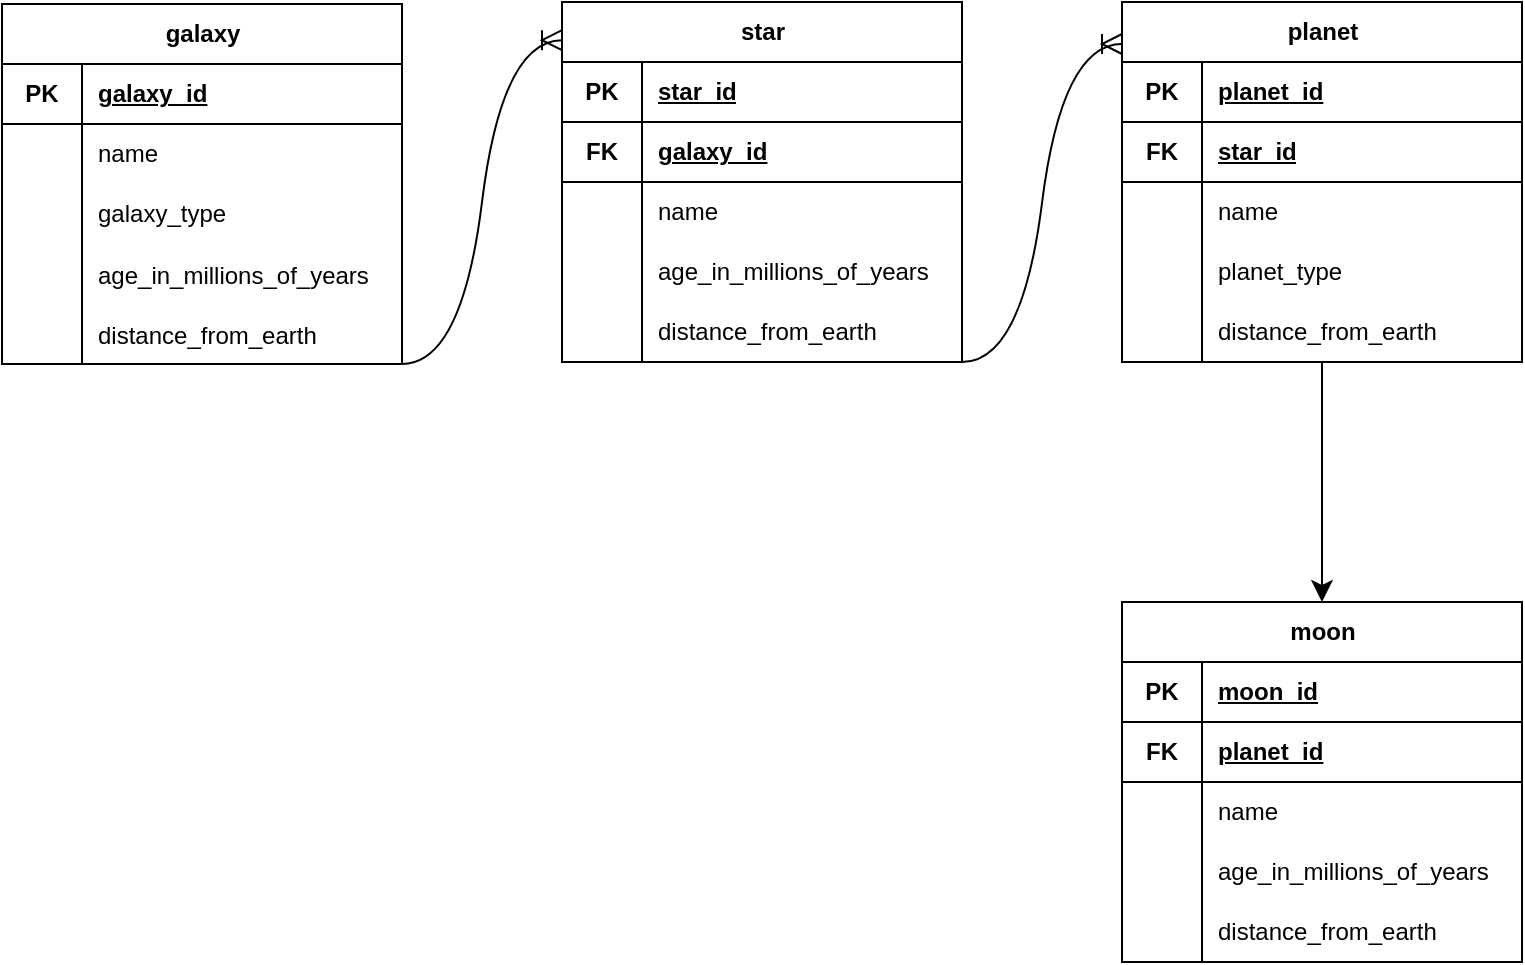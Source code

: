 <mxfile version="24.8.6">
  <diagram name="Halaman-1" id="fdnDyqc00Bn0_UbYxUjm">
    <mxGraphModel dx="1034" dy="509" grid="1" gridSize="10" guides="1" tooltips="1" connect="1" arrows="1" fold="1" page="1" pageScale="1" pageWidth="827" pageHeight="1169" math="0" shadow="0">
      <root>
        <mxCell id="0" />
        <mxCell id="1" parent="0" />
        <mxCell id="m_6dEVG8Q6p26-Sog_1U-82" value="&lt;span style=&quot;text-wrap-mode: wrap;&quot;&gt;galaxy&lt;/span&gt;" style="shape=table;startSize=30;container=1;collapsible=1;childLayout=tableLayout;fixedRows=1;rowLines=0;fontStyle=1;align=center;resizeLast=1;html=1;" vertex="1" parent="1">
          <mxGeometry y="480" width="200" height="180" as="geometry" />
        </mxCell>
        <mxCell id="m_6dEVG8Q6p26-Sog_1U-83" value="" style="shape=tableRow;horizontal=0;startSize=0;swimlaneHead=0;swimlaneBody=0;fillColor=none;collapsible=0;dropTarget=0;points=[[0,0.5],[1,0.5]];portConstraint=eastwest;top=0;left=0;right=0;bottom=1;" vertex="1" parent="m_6dEVG8Q6p26-Sog_1U-82">
          <mxGeometry y="30" width="200" height="30" as="geometry" />
        </mxCell>
        <mxCell id="m_6dEVG8Q6p26-Sog_1U-84" value="PK" style="shape=partialRectangle;connectable=0;fillColor=none;top=0;left=0;bottom=0;right=0;fontStyle=1;overflow=hidden;whiteSpace=wrap;html=1;" vertex="1" parent="m_6dEVG8Q6p26-Sog_1U-83">
          <mxGeometry width="40" height="30" as="geometry">
            <mxRectangle width="40" height="30" as="alternateBounds" />
          </mxGeometry>
        </mxCell>
        <mxCell id="m_6dEVG8Q6p26-Sog_1U-85" value="galaxy_id" style="shape=partialRectangle;connectable=0;fillColor=none;top=0;left=0;bottom=0;right=0;align=left;spacingLeft=6;fontStyle=5;overflow=hidden;whiteSpace=wrap;html=1;" vertex="1" parent="m_6dEVG8Q6p26-Sog_1U-83">
          <mxGeometry x="40" width="160" height="30" as="geometry">
            <mxRectangle width="160" height="30" as="alternateBounds" />
          </mxGeometry>
        </mxCell>
        <mxCell id="m_6dEVG8Q6p26-Sog_1U-86" value="" style="shape=tableRow;horizontal=0;startSize=0;swimlaneHead=0;swimlaneBody=0;fillColor=none;collapsible=0;dropTarget=0;points=[[0,0.5],[1,0.5]];portConstraint=eastwest;top=0;left=0;right=0;bottom=0;" vertex="1" parent="m_6dEVG8Q6p26-Sog_1U-82">
          <mxGeometry y="60" width="200" height="30" as="geometry" />
        </mxCell>
        <mxCell id="m_6dEVG8Q6p26-Sog_1U-87" value="" style="shape=partialRectangle;connectable=0;fillColor=none;top=0;left=0;bottom=0;right=0;editable=1;overflow=hidden;whiteSpace=wrap;html=1;" vertex="1" parent="m_6dEVG8Q6p26-Sog_1U-86">
          <mxGeometry width="40" height="30" as="geometry">
            <mxRectangle width="40" height="30" as="alternateBounds" />
          </mxGeometry>
        </mxCell>
        <mxCell id="m_6dEVG8Q6p26-Sog_1U-88" value="name" style="shape=partialRectangle;connectable=0;fillColor=none;top=0;left=0;bottom=0;right=0;align=left;spacingLeft=6;overflow=hidden;whiteSpace=wrap;html=1;" vertex="1" parent="m_6dEVG8Q6p26-Sog_1U-86">
          <mxGeometry x="40" width="160" height="30" as="geometry">
            <mxRectangle width="160" height="30" as="alternateBounds" />
          </mxGeometry>
        </mxCell>
        <mxCell id="m_6dEVG8Q6p26-Sog_1U-92" value="" style="shape=tableRow;horizontal=0;startSize=0;swimlaneHead=0;swimlaneBody=0;fillColor=none;collapsible=0;dropTarget=0;points=[[0,0.5],[1,0.5]];portConstraint=eastwest;top=0;left=0;right=0;bottom=0;" vertex="1" parent="m_6dEVG8Q6p26-Sog_1U-82">
          <mxGeometry y="90" width="200" height="30" as="geometry" />
        </mxCell>
        <mxCell id="m_6dEVG8Q6p26-Sog_1U-93" value="" style="shape=partialRectangle;connectable=0;fillColor=none;top=0;left=0;bottom=0;right=0;editable=1;overflow=hidden;whiteSpace=wrap;html=1;" vertex="1" parent="m_6dEVG8Q6p26-Sog_1U-92">
          <mxGeometry width="40" height="30" as="geometry">
            <mxRectangle width="40" height="30" as="alternateBounds" />
          </mxGeometry>
        </mxCell>
        <mxCell id="m_6dEVG8Q6p26-Sog_1U-94" value="galaxy_type" style="shape=partialRectangle;connectable=0;fillColor=none;top=0;left=0;bottom=0;right=0;align=left;spacingLeft=6;overflow=hidden;whiteSpace=wrap;html=1;" vertex="1" parent="m_6dEVG8Q6p26-Sog_1U-92">
          <mxGeometry x="40" width="160" height="30" as="geometry">
            <mxRectangle width="160" height="30" as="alternateBounds" />
          </mxGeometry>
        </mxCell>
        <mxCell id="m_6dEVG8Q6p26-Sog_1U-156" value="" style="shape=tableRow;horizontal=0;startSize=0;swimlaneHead=0;swimlaneBody=0;fillColor=none;collapsible=0;dropTarget=0;points=[[0,0.5],[1,0.5]];portConstraint=eastwest;top=0;left=0;right=0;bottom=0;" vertex="1" parent="m_6dEVG8Q6p26-Sog_1U-82">
          <mxGeometry y="120" width="200" height="30" as="geometry" />
        </mxCell>
        <mxCell id="m_6dEVG8Q6p26-Sog_1U-157" value="" style="shape=partialRectangle;connectable=0;fillColor=none;top=0;left=0;bottom=0;right=0;editable=1;overflow=hidden;" vertex="1" parent="m_6dEVG8Q6p26-Sog_1U-156">
          <mxGeometry width="40" height="30" as="geometry">
            <mxRectangle width="40" height="30" as="alternateBounds" />
          </mxGeometry>
        </mxCell>
        <mxCell id="m_6dEVG8Q6p26-Sog_1U-158" value="age_in_millions_of_years" style="shape=partialRectangle;connectable=0;fillColor=none;top=0;left=0;bottom=0;right=0;align=left;spacingLeft=6;overflow=hidden;" vertex="1" parent="m_6dEVG8Q6p26-Sog_1U-156">
          <mxGeometry x="40" width="160" height="30" as="geometry">
            <mxRectangle width="160" height="30" as="alternateBounds" />
          </mxGeometry>
        </mxCell>
        <mxCell id="m_6dEVG8Q6p26-Sog_1U-141" value="" style="shape=tableRow;horizontal=0;startSize=0;swimlaneHead=0;swimlaneBody=0;fillColor=none;collapsible=0;dropTarget=0;points=[[0,0.5],[1,0.5]];portConstraint=eastwest;top=0;left=0;right=0;bottom=0;" vertex="1" parent="m_6dEVG8Q6p26-Sog_1U-82">
          <mxGeometry y="150" width="200" height="30" as="geometry" />
        </mxCell>
        <mxCell id="m_6dEVG8Q6p26-Sog_1U-142" value="" style="shape=partialRectangle;connectable=0;fillColor=none;top=0;left=0;bottom=0;right=0;editable=1;overflow=hidden;" vertex="1" parent="m_6dEVG8Q6p26-Sog_1U-141">
          <mxGeometry width="40" height="30" as="geometry">
            <mxRectangle width="40" height="30" as="alternateBounds" />
          </mxGeometry>
        </mxCell>
        <mxCell id="m_6dEVG8Q6p26-Sog_1U-143" value="distance_from_earth" style="shape=partialRectangle;connectable=0;fillColor=none;top=0;left=0;bottom=0;right=0;align=left;spacingLeft=6;overflow=hidden;" vertex="1" parent="m_6dEVG8Q6p26-Sog_1U-141">
          <mxGeometry x="40" width="160" height="30" as="geometry">
            <mxRectangle width="160" height="30" as="alternateBounds" />
          </mxGeometry>
        </mxCell>
        <mxCell id="m_6dEVG8Q6p26-Sog_1U-121" value="&lt;span style=&quot;text-wrap-mode: wrap;&quot;&gt;star&lt;/span&gt;" style="shape=table;startSize=30;container=1;collapsible=1;childLayout=tableLayout;fixedRows=1;rowLines=0;fontStyle=1;align=center;resizeLast=1;html=1;" vertex="1" parent="1">
          <mxGeometry x="280" y="479" width="200" height="180" as="geometry" />
        </mxCell>
        <mxCell id="m_6dEVG8Q6p26-Sog_1U-122" value="" style="shape=tableRow;horizontal=0;startSize=0;swimlaneHead=0;swimlaneBody=0;fillColor=none;collapsible=0;dropTarget=0;points=[[0,0.5],[1,0.5]];portConstraint=eastwest;top=0;left=0;right=0;bottom=1;" vertex="1" parent="m_6dEVG8Q6p26-Sog_1U-121">
          <mxGeometry y="30" width="200" height="30" as="geometry" />
        </mxCell>
        <mxCell id="m_6dEVG8Q6p26-Sog_1U-123" value="PK" style="shape=partialRectangle;connectable=0;fillColor=none;top=0;left=0;bottom=0;right=0;fontStyle=1;overflow=hidden;whiteSpace=wrap;html=1;" vertex="1" parent="m_6dEVG8Q6p26-Sog_1U-122">
          <mxGeometry width="40" height="30" as="geometry">
            <mxRectangle width="40" height="30" as="alternateBounds" />
          </mxGeometry>
        </mxCell>
        <mxCell id="m_6dEVG8Q6p26-Sog_1U-124" value="star_id" style="shape=partialRectangle;connectable=0;fillColor=none;top=0;left=0;bottom=0;right=0;align=left;spacingLeft=6;fontStyle=5;overflow=hidden;whiteSpace=wrap;html=1;" vertex="1" parent="m_6dEVG8Q6p26-Sog_1U-122">
          <mxGeometry x="40" width="160" height="30" as="geometry">
            <mxRectangle width="160" height="30" as="alternateBounds" />
          </mxGeometry>
        </mxCell>
        <mxCell id="m_6dEVG8Q6p26-Sog_1U-153" value="" style="shape=tableRow;horizontal=0;startSize=0;swimlaneHead=0;swimlaneBody=0;fillColor=none;collapsible=0;dropTarget=0;points=[[0,0.5],[1,0.5]];portConstraint=eastwest;top=0;left=0;right=0;bottom=1;" vertex="1" parent="m_6dEVG8Q6p26-Sog_1U-121">
          <mxGeometry y="60" width="200" height="30" as="geometry" />
        </mxCell>
        <mxCell id="m_6dEVG8Q6p26-Sog_1U-154" value="FK" style="shape=partialRectangle;connectable=0;fillColor=none;top=0;left=0;bottom=0;right=0;fontStyle=1;overflow=hidden;whiteSpace=wrap;html=1;" vertex="1" parent="m_6dEVG8Q6p26-Sog_1U-153">
          <mxGeometry width="40" height="30" as="geometry">
            <mxRectangle width="40" height="30" as="alternateBounds" />
          </mxGeometry>
        </mxCell>
        <mxCell id="m_6dEVG8Q6p26-Sog_1U-155" value="galaxy_id" style="shape=partialRectangle;connectable=0;fillColor=none;top=0;left=0;bottom=0;right=0;align=left;spacingLeft=6;fontStyle=5;overflow=hidden;whiteSpace=wrap;html=1;" vertex="1" parent="m_6dEVG8Q6p26-Sog_1U-153">
          <mxGeometry x="40" width="160" height="30" as="geometry">
            <mxRectangle width="160" height="30" as="alternateBounds" />
          </mxGeometry>
        </mxCell>
        <mxCell id="m_6dEVG8Q6p26-Sog_1U-125" value="" style="shape=tableRow;horizontal=0;startSize=0;swimlaneHead=0;swimlaneBody=0;fillColor=none;collapsible=0;dropTarget=0;points=[[0,0.5],[1,0.5]];portConstraint=eastwest;top=0;left=0;right=0;bottom=0;" vertex="1" parent="m_6dEVG8Q6p26-Sog_1U-121">
          <mxGeometry y="90" width="200" height="30" as="geometry" />
        </mxCell>
        <mxCell id="m_6dEVG8Q6p26-Sog_1U-126" value="" style="shape=partialRectangle;connectable=0;fillColor=none;top=0;left=0;bottom=0;right=0;editable=1;overflow=hidden;whiteSpace=wrap;html=1;" vertex="1" parent="m_6dEVG8Q6p26-Sog_1U-125">
          <mxGeometry width="40" height="30" as="geometry">
            <mxRectangle width="40" height="30" as="alternateBounds" />
          </mxGeometry>
        </mxCell>
        <mxCell id="m_6dEVG8Q6p26-Sog_1U-127" value="name" style="shape=partialRectangle;connectable=0;fillColor=none;top=0;left=0;bottom=0;right=0;align=left;spacingLeft=6;overflow=hidden;whiteSpace=wrap;html=1;" vertex="1" parent="m_6dEVG8Q6p26-Sog_1U-125">
          <mxGeometry x="40" width="160" height="30" as="geometry">
            <mxRectangle width="160" height="30" as="alternateBounds" />
          </mxGeometry>
        </mxCell>
        <mxCell id="m_6dEVG8Q6p26-Sog_1U-128" value="" style="shape=tableRow;horizontal=0;startSize=0;swimlaneHead=0;swimlaneBody=0;fillColor=none;collapsible=0;dropTarget=0;points=[[0,0.5],[1,0.5]];portConstraint=eastwest;top=0;left=0;right=0;bottom=0;" vertex="1" parent="m_6dEVG8Q6p26-Sog_1U-121">
          <mxGeometry y="120" width="200" height="30" as="geometry" />
        </mxCell>
        <mxCell id="m_6dEVG8Q6p26-Sog_1U-129" value="" style="shape=partialRectangle;connectable=0;fillColor=none;top=0;left=0;bottom=0;right=0;editable=1;overflow=hidden;whiteSpace=wrap;html=1;" vertex="1" parent="m_6dEVG8Q6p26-Sog_1U-128">
          <mxGeometry width="40" height="30" as="geometry">
            <mxRectangle width="40" height="30" as="alternateBounds" />
          </mxGeometry>
        </mxCell>
        <mxCell id="m_6dEVG8Q6p26-Sog_1U-130" value="&lt;span style=&quot;text-wrap-mode: nowrap;&quot;&gt;age_in_millions_of_years&lt;/span&gt;" style="shape=partialRectangle;connectable=0;fillColor=none;top=0;left=0;bottom=0;right=0;align=left;spacingLeft=6;overflow=hidden;whiteSpace=wrap;html=1;" vertex="1" parent="m_6dEVG8Q6p26-Sog_1U-128">
          <mxGeometry x="40" width="160" height="30" as="geometry">
            <mxRectangle width="160" height="30" as="alternateBounds" />
          </mxGeometry>
        </mxCell>
        <mxCell id="m_6dEVG8Q6p26-Sog_1U-131" value="" style="shape=tableRow;horizontal=0;startSize=0;swimlaneHead=0;swimlaneBody=0;fillColor=none;collapsible=0;dropTarget=0;points=[[0,0.5],[1,0.5]];portConstraint=eastwest;top=0;left=0;right=0;bottom=0;" vertex="1" parent="m_6dEVG8Q6p26-Sog_1U-121">
          <mxGeometry y="150" width="200" height="30" as="geometry" />
        </mxCell>
        <mxCell id="m_6dEVG8Q6p26-Sog_1U-132" value="" style="shape=partialRectangle;connectable=0;fillColor=none;top=0;left=0;bottom=0;right=0;editable=1;overflow=hidden;whiteSpace=wrap;html=1;" vertex="1" parent="m_6dEVG8Q6p26-Sog_1U-131">
          <mxGeometry width="40" height="30" as="geometry">
            <mxRectangle width="40" height="30" as="alternateBounds" />
          </mxGeometry>
        </mxCell>
        <mxCell id="m_6dEVG8Q6p26-Sog_1U-133" value="&lt;span style=&quot;text-wrap-mode: nowrap;&quot;&gt;distance_from_earth&lt;/span&gt;" style="shape=partialRectangle;connectable=0;fillColor=none;top=0;left=0;bottom=0;right=0;align=left;spacingLeft=6;overflow=hidden;whiteSpace=wrap;html=1;" vertex="1" parent="m_6dEVG8Q6p26-Sog_1U-131">
          <mxGeometry x="40" width="160" height="30" as="geometry">
            <mxRectangle width="160" height="30" as="alternateBounds" />
          </mxGeometry>
        </mxCell>
        <mxCell id="m_6dEVG8Q6p26-Sog_1U-164" value="" style="edgeStyle=entityRelationEdgeStyle;fontSize=12;html=1;endArrow=ERoneToMany;rounded=0;startSize=8;endSize=8;curved=1;entryX=0;entryY=0.106;entryDx=0;entryDy=0;entryPerimeter=0;" edge="1" parent="1" target="m_6dEVG8Q6p26-Sog_1U-121">
          <mxGeometry width="100" height="100" relative="1" as="geometry">
            <mxPoint x="200" y="660" as="sourcePoint" />
            <mxPoint x="250" y="570" as="targetPoint" />
            <Array as="points">
              <mxPoint x="260" y="500" />
              <mxPoint x="260" y="500" />
            </Array>
          </mxGeometry>
        </mxCell>
        <mxCell id="m_6dEVG8Q6p26-Sog_1U-240" value="" style="edgeStyle=none;curved=1;rounded=0;orthogonalLoop=1;jettySize=auto;html=1;fontSize=12;startSize=8;endSize=8;" edge="1" parent="1" source="m_6dEVG8Q6p26-Sog_1U-187" target="m_6dEVG8Q6p26-Sog_1U-224">
          <mxGeometry relative="1" as="geometry" />
        </mxCell>
        <mxCell id="m_6dEVG8Q6p26-Sog_1U-187" value="&lt;span style=&quot;text-wrap-mode: wrap;&quot;&gt;planet&lt;/span&gt;" style="shape=table;startSize=30;container=1;collapsible=1;childLayout=tableLayout;fixedRows=1;rowLines=0;fontStyle=1;align=center;resizeLast=1;html=1;" vertex="1" parent="1">
          <mxGeometry x="560" y="479" width="200" height="180" as="geometry" />
        </mxCell>
        <mxCell id="m_6dEVG8Q6p26-Sog_1U-188" value="" style="shape=tableRow;horizontal=0;startSize=0;swimlaneHead=0;swimlaneBody=0;fillColor=none;collapsible=0;dropTarget=0;points=[[0,0.5],[1,0.5]];portConstraint=eastwest;top=0;left=0;right=0;bottom=1;" vertex="1" parent="m_6dEVG8Q6p26-Sog_1U-187">
          <mxGeometry y="30" width="200" height="30" as="geometry" />
        </mxCell>
        <mxCell id="m_6dEVG8Q6p26-Sog_1U-189" value="PK" style="shape=partialRectangle;connectable=0;fillColor=none;top=0;left=0;bottom=0;right=0;fontStyle=1;overflow=hidden;whiteSpace=wrap;html=1;" vertex="1" parent="m_6dEVG8Q6p26-Sog_1U-188">
          <mxGeometry width="40" height="30" as="geometry">
            <mxRectangle width="40" height="30" as="alternateBounds" />
          </mxGeometry>
        </mxCell>
        <mxCell id="m_6dEVG8Q6p26-Sog_1U-190" value="planet_id" style="shape=partialRectangle;connectable=0;fillColor=none;top=0;left=0;bottom=0;right=0;align=left;spacingLeft=6;fontStyle=5;overflow=hidden;whiteSpace=wrap;html=1;" vertex="1" parent="m_6dEVG8Q6p26-Sog_1U-188">
          <mxGeometry x="40" width="160" height="30" as="geometry">
            <mxRectangle width="160" height="30" as="alternateBounds" />
          </mxGeometry>
        </mxCell>
        <mxCell id="m_6dEVG8Q6p26-Sog_1U-191" value="" style="shape=tableRow;horizontal=0;startSize=0;swimlaneHead=0;swimlaneBody=0;fillColor=none;collapsible=0;dropTarget=0;points=[[0,0.5],[1,0.5]];portConstraint=eastwest;top=0;left=0;right=0;bottom=1;" vertex="1" parent="m_6dEVG8Q6p26-Sog_1U-187">
          <mxGeometry y="60" width="200" height="30" as="geometry" />
        </mxCell>
        <mxCell id="m_6dEVG8Q6p26-Sog_1U-192" value="FK" style="shape=partialRectangle;connectable=0;fillColor=none;top=0;left=0;bottom=0;right=0;fontStyle=1;overflow=hidden;whiteSpace=wrap;html=1;" vertex="1" parent="m_6dEVG8Q6p26-Sog_1U-191">
          <mxGeometry width="40" height="30" as="geometry">
            <mxRectangle width="40" height="30" as="alternateBounds" />
          </mxGeometry>
        </mxCell>
        <mxCell id="m_6dEVG8Q6p26-Sog_1U-193" value="star_id" style="shape=partialRectangle;connectable=0;fillColor=none;top=0;left=0;bottom=0;right=0;align=left;spacingLeft=6;fontStyle=5;overflow=hidden;whiteSpace=wrap;html=1;" vertex="1" parent="m_6dEVG8Q6p26-Sog_1U-191">
          <mxGeometry x="40" width="160" height="30" as="geometry">
            <mxRectangle width="160" height="30" as="alternateBounds" />
          </mxGeometry>
        </mxCell>
        <mxCell id="m_6dEVG8Q6p26-Sog_1U-194" value="" style="shape=tableRow;horizontal=0;startSize=0;swimlaneHead=0;swimlaneBody=0;fillColor=none;collapsible=0;dropTarget=0;points=[[0,0.5],[1,0.5]];portConstraint=eastwest;top=0;left=0;right=0;bottom=0;" vertex="1" parent="m_6dEVG8Q6p26-Sog_1U-187">
          <mxGeometry y="90" width="200" height="30" as="geometry" />
        </mxCell>
        <mxCell id="m_6dEVG8Q6p26-Sog_1U-195" value="" style="shape=partialRectangle;connectable=0;fillColor=none;top=0;left=0;bottom=0;right=0;editable=1;overflow=hidden;whiteSpace=wrap;html=1;" vertex="1" parent="m_6dEVG8Q6p26-Sog_1U-194">
          <mxGeometry width="40" height="30" as="geometry">
            <mxRectangle width="40" height="30" as="alternateBounds" />
          </mxGeometry>
        </mxCell>
        <mxCell id="m_6dEVG8Q6p26-Sog_1U-196" value="name" style="shape=partialRectangle;connectable=0;fillColor=none;top=0;left=0;bottom=0;right=0;align=left;spacingLeft=6;overflow=hidden;whiteSpace=wrap;html=1;" vertex="1" parent="m_6dEVG8Q6p26-Sog_1U-194">
          <mxGeometry x="40" width="160" height="30" as="geometry">
            <mxRectangle width="160" height="30" as="alternateBounds" />
          </mxGeometry>
        </mxCell>
        <mxCell id="m_6dEVG8Q6p26-Sog_1U-197" value="" style="shape=tableRow;horizontal=0;startSize=0;swimlaneHead=0;swimlaneBody=0;fillColor=none;collapsible=0;dropTarget=0;points=[[0,0.5],[1,0.5]];portConstraint=eastwest;top=0;left=0;right=0;bottom=0;" vertex="1" parent="m_6dEVG8Q6p26-Sog_1U-187">
          <mxGeometry y="120" width="200" height="30" as="geometry" />
        </mxCell>
        <mxCell id="m_6dEVG8Q6p26-Sog_1U-198" value="" style="shape=partialRectangle;connectable=0;fillColor=none;top=0;left=0;bottom=0;right=0;editable=1;overflow=hidden;whiteSpace=wrap;html=1;" vertex="1" parent="m_6dEVG8Q6p26-Sog_1U-197">
          <mxGeometry width="40" height="30" as="geometry">
            <mxRectangle width="40" height="30" as="alternateBounds" />
          </mxGeometry>
        </mxCell>
        <mxCell id="m_6dEVG8Q6p26-Sog_1U-199" value="&lt;span style=&quot;text-wrap-mode: nowrap;&quot;&gt;planet_type&lt;/span&gt;" style="shape=partialRectangle;connectable=0;fillColor=none;top=0;left=0;bottom=0;right=0;align=left;spacingLeft=6;overflow=hidden;whiteSpace=wrap;html=1;" vertex="1" parent="m_6dEVG8Q6p26-Sog_1U-197">
          <mxGeometry x="40" width="160" height="30" as="geometry">
            <mxRectangle width="160" height="30" as="alternateBounds" />
          </mxGeometry>
        </mxCell>
        <mxCell id="m_6dEVG8Q6p26-Sog_1U-200" value="" style="shape=tableRow;horizontal=0;startSize=0;swimlaneHead=0;swimlaneBody=0;fillColor=none;collapsible=0;dropTarget=0;points=[[0,0.5],[1,0.5]];portConstraint=eastwest;top=0;left=0;right=0;bottom=0;" vertex="1" parent="m_6dEVG8Q6p26-Sog_1U-187">
          <mxGeometry y="150" width="200" height="30" as="geometry" />
        </mxCell>
        <mxCell id="m_6dEVG8Q6p26-Sog_1U-201" value="" style="shape=partialRectangle;connectable=0;fillColor=none;top=0;left=0;bottom=0;right=0;editable=1;overflow=hidden;whiteSpace=wrap;html=1;" vertex="1" parent="m_6dEVG8Q6p26-Sog_1U-200">
          <mxGeometry width="40" height="30" as="geometry">
            <mxRectangle width="40" height="30" as="alternateBounds" />
          </mxGeometry>
        </mxCell>
        <mxCell id="m_6dEVG8Q6p26-Sog_1U-202" value="&lt;span style=&quot;text-wrap-mode: nowrap;&quot;&gt;distance_from_earth&lt;/span&gt;" style="shape=partialRectangle;connectable=0;fillColor=none;top=0;left=0;bottom=0;right=0;align=left;spacingLeft=6;overflow=hidden;whiteSpace=wrap;html=1;" vertex="1" parent="m_6dEVG8Q6p26-Sog_1U-200">
          <mxGeometry x="40" width="160" height="30" as="geometry">
            <mxRectangle width="160" height="30" as="alternateBounds" />
          </mxGeometry>
        </mxCell>
        <mxCell id="m_6dEVG8Q6p26-Sog_1U-207" value="" style="edgeStyle=entityRelationEdgeStyle;fontSize=12;html=1;endArrow=ERoneToMany;rounded=0;startSize=8;endSize=8;curved=1;entryX=0;entryY=0.106;entryDx=0;entryDy=0;entryPerimeter=0;" edge="1" parent="1">
          <mxGeometry width="100" height="100" relative="1" as="geometry">
            <mxPoint x="480" y="659" as="sourcePoint" />
            <mxPoint x="560" y="500" as="targetPoint" />
            <Array as="points">
              <mxPoint x="540" y="499" />
              <mxPoint x="540" y="499" />
            </Array>
          </mxGeometry>
        </mxCell>
        <mxCell id="m_6dEVG8Q6p26-Sog_1U-224" value="&lt;span style=&quot;text-wrap-mode: wrap;&quot;&gt;moon&lt;/span&gt;" style="shape=table;startSize=30;container=1;collapsible=1;childLayout=tableLayout;fixedRows=1;rowLines=0;fontStyle=1;align=center;resizeLast=1;html=1;" vertex="1" parent="1">
          <mxGeometry x="560" y="779" width="200" height="180" as="geometry" />
        </mxCell>
        <mxCell id="m_6dEVG8Q6p26-Sog_1U-225" value="" style="shape=tableRow;horizontal=0;startSize=0;swimlaneHead=0;swimlaneBody=0;fillColor=none;collapsible=0;dropTarget=0;points=[[0,0.5],[1,0.5]];portConstraint=eastwest;top=0;left=0;right=0;bottom=1;" vertex="1" parent="m_6dEVG8Q6p26-Sog_1U-224">
          <mxGeometry y="30" width="200" height="30" as="geometry" />
        </mxCell>
        <mxCell id="m_6dEVG8Q6p26-Sog_1U-226" value="PK" style="shape=partialRectangle;connectable=0;fillColor=none;top=0;left=0;bottom=0;right=0;fontStyle=1;overflow=hidden;whiteSpace=wrap;html=1;" vertex="1" parent="m_6dEVG8Q6p26-Sog_1U-225">
          <mxGeometry width="40" height="30" as="geometry">
            <mxRectangle width="40" height="30" as="alternateBounds" />
          </mxGeometry>
        </mxCell>
        <mxCell id="m_6dEVG8Q6p26-Sog_1U-227" value="moon_id" style="shape=partialRectangle;connectable=0;fillColor=none;top=0;left=0;bottom=0;right=0;align=left;spacingLeft=6;fontStyle=5;overflow=hidden;whiteSpace=wrap;html=1;" vertex="1" parent="m_6dEVG8Q6p26-Sog_1U-225">
          <mxGeometry x="40" width="160" height="30" as="geometry">
            <mxRectangle width="160" height="30" as="alternateBounds" />
          </mxGeometry>
        </mxCell>
        <mxCell id="m_6dEVG8Q6p26-Sog_1U-228" value="" style="shape=tableRow;horizontal=0;startSize=0;swimlaneHead=0;swimlaneBody=0;fillColor=none;collapsible=0;dropTarget=0;points=[[0,0.5],[1,0.5]];portConstraint=eastwest;top=0;left=0;right=0;bottom=1;" vertex="1" parent="m_6dEVG8Q6p26-Sog_1U-224">
          <mxGeometry y="60" width="200" height="30" as="geometry" />
        </mxCell>
        <mxCell id="m_6dEVG8Q6p26-Sog_1U-229" value="FK" style="shape=partialRectangle;connectable=0;fillColor=none;top=0;left=0;bottom=0;right=0;fontStyle=1;overflow=hidden;whiteSpace=wrap;html=1;" vertex="1" parent="m_6dEVG8Q6p26-Sog_1U-228">
          <mxGeometry width="40" height="30" as="geometry">
            <mxRectangle width="40" height="30" as="alternateBounds" />
          </mxGeometry>
        </mxCell>
        <mxCell id="m_6dEVG8Q6p26-Sog_1U-230" value="planet_id" style="shape=partialRectangle;connectable=0;fillColor=none;top=0;left=0;bottom=0;right=0;align=left;spacingLeft=6;fontStyle=5;overflow=hidden;whiteSpace=wrap;html=1;" vertex="1" parent="m_6dEVG8Q6p26-Sog_1U-228">
          <mxGeometry x="40" width="160" height="30" as="geometry">
            <mxRectangle width="160" height="30" as="alternateBounds" />
          </mxGeometry>
        </mxCell>
        <mxCell id="m_6dEVG8Q6p26-Sog_1U-231" value="" style="shape=tableRow;horizontal=0;startSize=0;swimlaneHead=0;swimlaneBody=0;fillColor=none;collapsible=0;dropTarget=0;points=[[0,0.5],[1,0.5]];portConstraint=eastwest;top=0;left=0;right=0;bottom=0;" vertex="1" parent="m_6dEVG8Q6p26-Sog_1U-224">
          <mxGeometry y="90" width="200" height="30" as="geometry" />
        </mxCell>
        <mxCell id="m_6dEVG8Q6p26-Sog_1U-232" value="" style="shape=partialRectangle;connectable=0;fillColor=none;top=0;left=0;bottom=0;right=0;editable=1;overflow=hidden;whiteSpace=wrap;html=1;" vertex="1" parent="m_6dEVG8Q6p26-Sog_1U-231">
          <mxGeometry width="40" height="30" as="geometry">
            <mxRectangle width="40" height="30" as="alternateBounds" />
          </mxGeometry>
        </mxCell>
        <mxCell id="m_6dEVG8Q6p26-Sog_1U-233" value="name" style="shape=partialRectangle;connectable=0;fillColor=none;top=0;left=0;bottom=0;right=0;align=left;spacingLeft=6;overflow=hidden;whiteSpace=wrap;html=1;" vertex="1" parent="m_6dEVG8Q6p26-Sog_1U-231">
          <mxGeometry x="40" width="160" height="30" as="geometry">
            <mxRectangle width="160" height="30" as="alternateBounds" />
          </mxGeometry>
        </mxCell>
        <mxCell id="m_6dEVG8Q6p26-Sog_1U-234" value="" style="shape=tableRow;horizontal=0;startSize=0;swimlaneHead=0;swimlaneBody=0;fillColor=none;collapsible=0;dropTarget=0;points=[[0,0.5],[1,0.5]];portConstraint=eastwest;top=0;left=0;right=0;bottom=0;" vertex="1" parent="m_6dEVG8Q6p26-Sog_1U-224">
          <mxGeometry y="120" width="200" height="30" as="geometry" />
        </mxCell>
        <mxCell id="m_6dEVG8Q6p26-Sog_1U-235" value="" style="shape=partialRectangle;connectable=0;fillColor=none;top=0;left=0;bottom=0;right=0;editable=1;overflow=hidden;whiteSpace=wrap;html=1;" vertex="1" parent="m_6dEVG8Q6p26-Sog_1U-234">
          <mxGeometry width="40" height="30" as="geometry">
            <mxRectangle width="40" height="30" as="alternateBounds" />
          </mxGeometry>
        </mxCell>
        <mxCell id="m_6dEVG8Q6p26-Sog_1U-236" value="&lt;span style=&quot;text-wrap-mode: nowrap;&quot;&gt;age_in_millions_of_years&lt;/span&gt;" style="shape=partialRectangle;connectable=0;fillColor=none;top=0;left=0;bottom=0;right=0;align=left;spacingLeft=6;overflow=hidden;whiteSpace=wrap;html=1;" vertex="1" parent="m_6dEVG8Q6p26-Sog_1U-234">
          <mxGeometry x="40" width="160" height="30" as="geometry">
            <mxRectangle width="160" height="30" as="alternateBounds" />
          </mxGeometry>
        </mxCell>
        <mxCell id="m_6dEVG8Q6p26-Sog_1U-237" value="" style="shape=tableRow;horizontal=0;startSize=0;swimlaneHead=0;swimlaneBody=0;fillColor=none;collapsible=0;dropTarget=0;points=[[0,0.5],[1,0.5]];portConstraint=eastwest;top=0;left=0;right=0;bottom=0;" vertex="1" parent="m_6dEVG8Q6p26-Sog_1U-224">
          <mxGeometry y="150" width="200" height="30" as="geometry" />
        </mxCell>
        <mxCell id="m_6dEVG8Q6p26-Sog_1U-238" value="" style="shape=partialRectangle;connectable=0;fillColor=none;top=0;left=0;bottom=0;right=0;editable=1;overflow=hidden;whiteSpace=wrap;html=1;" vertex="1" parent="m_6dEVG8Q6p26-Sog_1U-237">
          <mxGeometry width="40" height="30" as="geometry">
            <mxRectangle width="40" height="30" as="alternateBounds" />
          </mxGeometry>
        </mxCell>
        <mxCell id="m_6dEVG8Q6p26-Sog_1U-239" value="&lt;span style=&quot;text-wrap-mode: nowrap;&quot;&gt;distance_from_earth&lt;/span&gt;" style="shape=partialRectangle;connectable=0;fillColor=none;top=0;left=0;bottom=0;right=0;align=left;spacingLeft=6;overflow=hidden;whiteSpace=wrap;html=1;" vertex="1" parent="m_6dEVG8Q6p26-Sog_1U-237">
          <mxGeometry x="40" width="160" height="30" as="geometry">
            <mxRectangle width="160" height="30" as="alternateBounds" />
          </mxGeometry>
        </mxCell>
      </root>
    </mxGraphModel>
  </diagram>
</mxfile>
